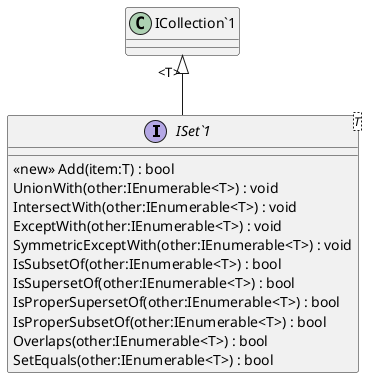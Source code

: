 @startuml
interface "ISet`1"<T> {
    <<new>> Add(item:T) : bool
    UnionWith(other:IEnumerable<T>) : void
    IntersectWith(other:IEnumerable<T>) : void
    ExceptWith(other:IEnumerable<T>) : void
    SymmetricExceptWith(other:IEnumerable<T>) : void
    IsSubsetOf(other:IEnumerable<T>) : bool
    IsSupersetOf(other:IEnumerable<T>) : bool
    IsProperSupersetOf(other:IEnumerable<T>) : bool
    IsProperSubsetOf(other:IEnumerable<T>) : bool
    Overlaps(other:IEnumerable<T>) : bool
    SetEquals(other:IEnumerable<T>) : bool
}
"ICollection`1" "<T>" <|-- "ISet`1"
@enduml
